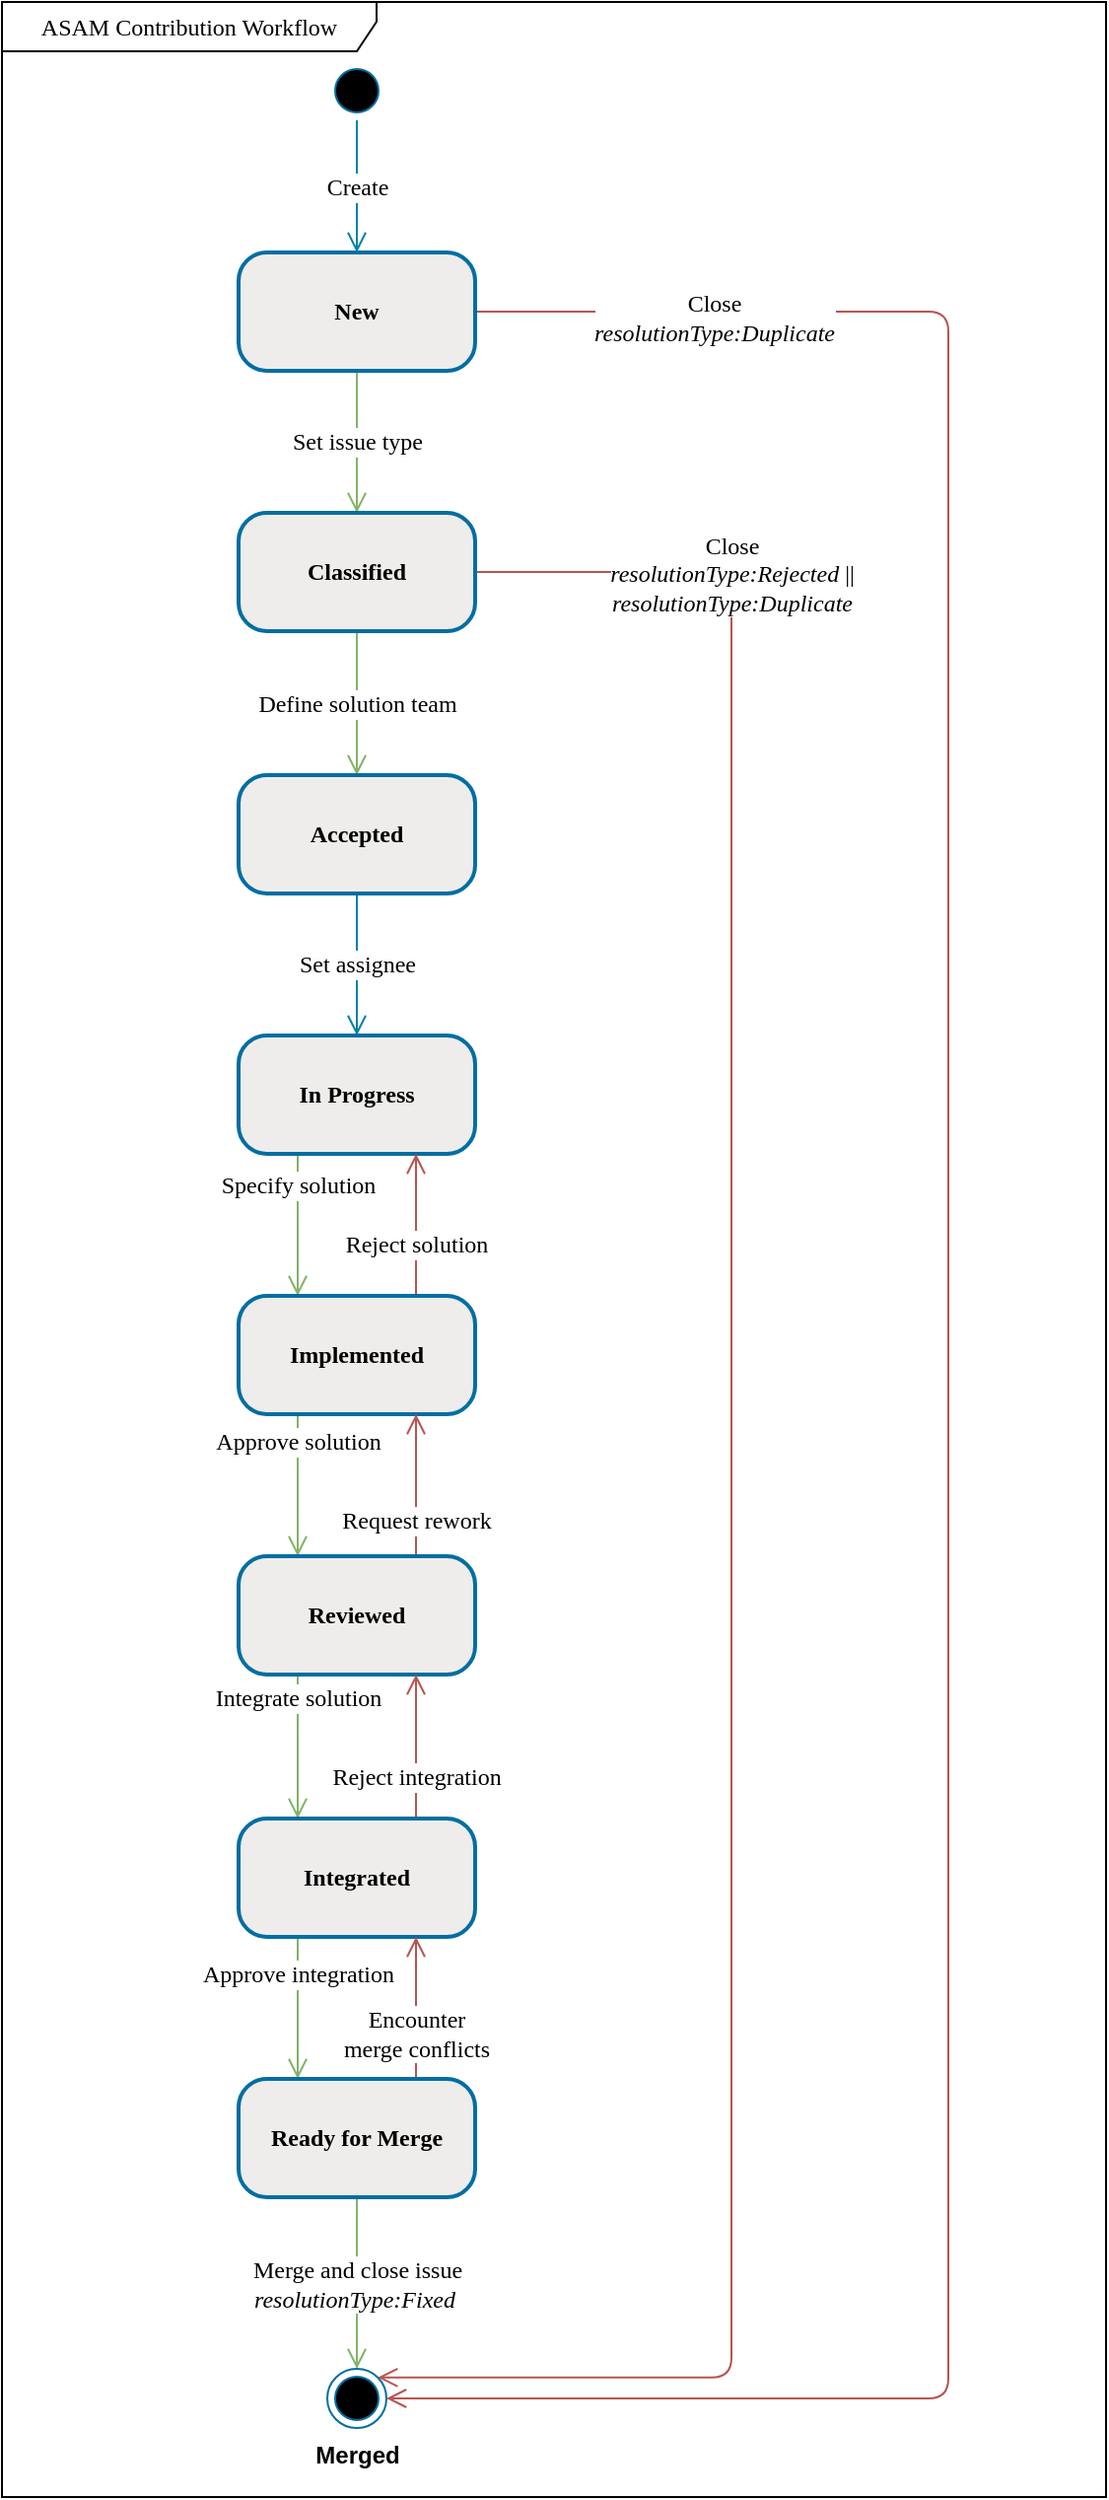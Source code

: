 <mxfile version="20.6.2" type="device" pages="10"><diagram name="StateDiagram" id="58cdce13-f638-feb5-8d6f-7d28b1aa9fa0"><mxGraphModel dx="1406" dy="938" grid="1" gridSize="10" guides="1" tooltips="1" connect="1" arrows="1" fold="1" page="1" pageScale="1" pageWidth="1100" pageHeight="850" background="none" math="0" shadow="0"><root><mxCell id="0"/><mxCell id="1" parent="0"/><mxCell id="2a3bc250acf0617d-8" value="ASAM Contribution Workflow" style="shape=umlFrame;whiteSpace=wrap;html=1;rounded=1;shadow=0;comic=0;labelBackgroundColor=none;strokeWidth=1;fontFamily=Verdana;fontSize=12;align=center;width=190;height=25;" parent="1" vertex="1"><mxGeometry x="120" y="40" width="560" height="1265" as="geometry"/></mxCell><mxCell id="382b91b5511bd0f7-1" value="" style="ellipse;html=1;shape=startState;fillColor=#000000;strokeColor=#006EA2;rounded=1;shadow=0;comic=0;labelBackgroundColor=none;fontFamily=Verdana;fontSize=12;fontColor=#000000;align=center;direction=south;" parent="1" vertex="1"><mxGeometry x="285" y="70" width="30" height="30" as="geometry"/></mxCell><mxCell id="FShB0zByhHcGSGh5sGeg-3" value="Set issue type" style="edgeStyle=orthogonalEdgeStyle;rounded=1;orthogonalLoop=1;jettySize=auto;html=1;endArrow=open;endFill=0;labelBackgroundColor=default;fontSize=12;fontFamily=Verdana;align=center;strokeColor=#82b366;endSize=8;fillColor=#d5e8d4;" edge="1" parent="1" source="382b91b5511bd0f7-6" target="FShB0zByhHcGSGh5sGeg-2"><mxGeometry relative="1" as="geometry"/></mxCell><mxCell id="FShB0zByhHcGSGh5sGeg-18" value="Close&lt;br&gt;&lt;i&gt;resolutionType:Duplicate&lt;/i&gt;" style="edgeStyle=orthogonalEdgeStyle;rounded=1;orthogonalLoop=1;jettySize=auto;html=1;exitX=1;exitY=0.5;exitDx=0;exitDy=0;entryX=1;entryY=0.5;entryDx=0;entryDy=0;strokeColor=#b85450;endArrow=open;endFill=0;fontSize=12;fontFamily=Verdana;endSize=8;fillColor=#f8cecc;" edge="1" parent="1" source="382b91b5511bd0f7-6" target="FShB0zByhHcGSGh5sGeg-16"><mxGeometry x="-0.848" y="-3" relative="1" as="geometry"><Array as="points"><mxPoint x="600" y="197"/><mxPoint x="600" y="1255"/></Array><mxPoint as="offset"/></mxGeometry></mxCell><mxCell id="382b91b5511bd0f7-6" value="New" style="rounded=1;whiteSpace=wrap;html=1;arcSize=24;fillColor=#EFEDEB;strokeColor=#006EA2;shadow=0;comic=0;labelBackgroundColor=none;fontFamily=Verdana;fontSize=12;fontColor=#000000;align=center;strokeWidth=2;fontStyle=1" parent="1" vertex="1"><mxGeometry x="240" y="167" width="120" height="60" as="geometry"/></mxCell><mxCell id="2a3bc250acf0617d-9" value="Create" style="edgeStyle=orthogonalEdgeStyle;html=1;labelBackgroundColor=default;endArrow=open;endSize=8;strokeColor=#0082A5;fontFamily=Verdana;fontSize=12;align=center;" parent="1" source="382b91b5511bd0f7-1" target="382b91b5511bd0f7-6" edge="1"><mxGeometry relative="1" as="geometry"/></mxCell><mxCell id="FShB0zByhHcGSGh5sGeg-5" value="Define solution team" style="edgeStyle=orthogonalEdgeStyle;rounded=1;orthogonalLoop=1;jettySize=auto;html=1;labelBackgroundColor=default;endArrow=open;fontSize=12;fontFamily=Verdana;align=center;strokeColor=#82b366;endSize=8;exitX=0.5;exitY=1;exitDx=0;exitDy=0;entryX=0.5;entryY=0;entryDx=0;entryDy=0;fillColor=#d5e8d4;" edge="1" parent="1" source="FShB0zByhHcGSGh5sGeg-2" target="FShB0zByhHcGSGh5sGeg-4"><mxGeometry relative="1" as="geometry"/></mxCell><mxCell id="FShB0zByhHcGSGh5sGeg-19" value="Close&lt;br&gt;&lt;i&gt;resolutionType:Rejected&lt;/i&gt; ||&lt;br&gt;&lt;i&gt;resolutionType:Duplicate&lt;/i&gt;" style="edgeStyle=orthogonalEdgeStyle;rounded=1;orthogonalLoop=1;jettySize=auto;html=1;exitX=1;exitY=0.5;exitDx=0;exitDy=0;entryX=1;entryY=0;entryDx=0;entryDy=0;strokeColor=#b85450;endArrow=open;endFill=0;fontSize=12;fontFamily=Verdana;endSize=8;fillColor=#f8cecc;" edge="1" parent="1" source="FShB0zByhHcGSGh5sGeg-2" target="FShB0zByhHcGSGh5sGeg-16"><mxGeometry x="-0.786" relative="1" as="geometry"><Array as="points"><mxPoint x="490" y="329"/><mxPoint x="490" y="1244"/></Array><mxPoint as="offset"/></mxGeometry></mxCell><mxCell id="FShB0zByhHcGSGh5sGeg-2" value="Classified" style="rounded=1;whiteSpace=wrap;html=1;arcSize=24;fillColor=#EFEDEB;strokeColor=#006EA2;shadow=0;comic=0;labelBackgroundColor=none;fontFamily=Verdana;fontSize=12;fontColor=#000000;align=center;strokeWidth=2;fontStyle=1" vertex="1" parent="1"><mxGeometry x="240" y="299" width="120" height="60" as="geometry"/></mxCell><mxCell id="FShB0zByhHcGSGh5sGeg-7" value="Set assignee" style="edgeStyle=orthogonalEdgeStyle;rounded=1;orthogonalLoop=1;jettySize=auto;html=1;labelBackgroundColor=default;endArrow=open;fontSize=12;fontFamily=Verdana;align=center;strokeColor=#0082A5;endSize=8;entryX=0.5;entryY=0;entryDx=0;entryDy=0;" edge="1" parent="1" source="FShB0zByhHcGSGh5sGeg-4" target="FShB0zByhHcGSGh5sGeg-6"><mxGeometry relative="1" as="geometry"/></mxCell><mxCell id="FShB0zByhHcGSGh5sGeg-4" value="Accepted" style="rounded=1;whiteSpace=wrap;html=1;arcSize=24;fillColor=#EFEDEB;strokeColor=#006EA2;shadow=0;comic=0;labelBackgroundColor=none;fontFamily=Verdana;fontSize=12;fontColor=#000000;align=center;strokeWidth=2;fontStyle=1" vertex="1" parent="1"><mxGeometry x="240" y="432" width="120" height="60" as="geometry"/></mxCell><mxCell id="FShB0zByhHcGSGh5sGeg-9" value="Specify solution" style="edgeStyle=orthogonalEdgeStyle;rounded=1;orthogonalLoop=1;jettySize=auto;html=1;labelBackgroundColor=default;endArrow=open;fontSize=12;fontFamily=Verdana;align=center;strokeColor=#82b366;endSize=8;exitX=0.25;exitY=1;exitDx=0;exitDy=0;entryX=0.25;entryY=0;entryDx=0;entryDy=0;fillColor=#d5e8d4;" edge="1" parent="1" source="FShB0zByhHcGSGh5sGeg-6" target="FShB0zByhHcGSGh5sGeg-8"><mxGeometry x="-0.556" relative="1" as="geometry"><Array as="points"><mxPoint x="270" y="640"/><mxPoint x="270" y="640"/></Array><mxPoint as="offset"/></mxGeometry></mxCell><mxCell id="FShB0zByhHcGSGh5sGeg-6" value="In Progress" style="rounded=1;whiteSpace=wrap;html=1;arcSize=24;fillColor=#EFEDEB;strokeColor=#006EA2;shadow=0;comic=0;labelBackgroundColor=none;fontFamily=Verdana;fontSize=12;fontColor=#000000;align=center;strokeWidth=2;fontStyle=1" vertex="1" parent="1"><mxGeometry x="240" y="564" width="120" height="60" as="geometry"/></mxCell><mxCell id="FShB0zByhHcGSGh5sGeg-11" value="Approve solution" style="edgeStyle=orthogonalEdgeStyle;rounded=1;orthogonalLoop=1;jettySize=auto;html=1;labelBackgroundColor=default;endArrow=open;fontSize=12;fontFamily=Verdana;align=center;strokeColor=#82b366;endSize=8;exitX=0.25;exitY=1;exitDx=0;exitDy=0;entryX=0.25;entryY=0;entryDx=0;entryDy=0;fillColor=#d5e8d4;" edge="1" parent="1" source="FShB0zByhHcGSGh5sGeg-8" target="FShB0zByhHcGSGh5sGeg-10"><mxGeometry x="-0.611" relative="1" as="geometry"><mxPoint as="offset"/></mxGeometry></mxCell><mxCell id="FShB0zByhHcGSGh5sGeg-22" value="Reject solution" style="edgeStyle=orthogonalEdgeStyle;rounded=1;orthogonalLoop=1;jettySize=auto;html=1;exitX=0.75;exitY=0;exitDx=0;exitDy=0;entryX=0.75;entryY=1;entryDx=0;entryDy=0;labelBackgroundColor=default;strokeColor=#b85450;endArrow=open;endFill=0;fontSize=12;fontFamily=Verdana;endSize=8;fillColor=#f8cecc;" edge="1" parent="1" source="FShB0zByhHcGSGh5sGeg-8" target="FShB0zByhHcGSGh5sGeg-6"><mxGeometry x="-0.278" relative="1" as="geometry"><Array as="points"><mxPoint x="330" y="670"/><mxPoint x="330" y="670"/></Array><mxPoint as="offset"/></mxGeometry></mxCell><mxCell id="FShB0zByhHcGSGh5sGeg-8" value="Implemented" style="whiteSpace=wrap;html=1;fontFamily=Verdana;fillColor=#EFEDEB;strokeColor=#006EA2;fontColor=#000000;rounded=1;arcSize=24;shadow=0;comic=0;labelBackgroundColor=none;strokeWidth=2;fontStyle=1" vertex="1" parent="1"><mxGeometry x="240" y="696" width="120" height="60" as="geometry"/></mxCell><mxCell id="FShB0zByhHcGSGh5sGeg-13" value="Integrate solution" style="edgeStyle=orthogonalEdgeStyle;rounded=1;orthogonalLoop=1;jettySize=auto;html=1;labelBackgroundColor=default;endArrow=open;fontSize=12;fontFamily=Verdana;align=center;strokeColor=#82b366;endSize=8;exitX=0.25;exitY=1;exitDx=0;exitDy=0;entryX=0.25;entryY=0;entryDx=0;entryDy=0;fillColor=#d5e8d4;" edge="1" parent="1" source="FShB0zByhHcGSGh5sGeg-10" target="FShB0zByhHcGSGh5sGeg-12"><mxGeometry x="-0.671" relative="1" as="geometry"><mxPoint as="offset"/></mxGeometry></mxCell><mxCell id="FShB0zByhHcGSGh5sGeg-23" value="Request rework" style="edgeStyle=orthogonalEdgeStyle;rounded=1;orthogonalLoop=1;jettySize=auto;html=1;exitX=0.75;exitY=0;exitDx=0;exitDy=0;entryX=0.75;entryY=1;entryDx=0;entryDy=0;labelBackgroundColor=default;strokeColor=#b85450;endArrow=open;endFill=0;fontSize=12;fontFamily=Verdana;endSize=8;fillColor=#f8cecc;" edge="1" parent="1" source="FShB0zByhHcGSGh5sGeg-10" target="FShB0zByhHcGSGh5sGeg-8"><mxGeometry x="-0.5" relative="1" as="geometry"><Array as="points"><mxPoint x="330" y="810"/><mxPoint x="330" y="810"/></Array><mxPoint as="offset"/></mxGeometry></mxCell><mxCell id="FShB0zByhHcGSGh5sGeg-10" value="Reviewed" style="whiteSpace=wrap;html=1;fontFamily=Verdana;fillColor=#EFEDEB;strokeColor=#006EA2;fontColor=#000000;rounded=1;arcSize=24;shadow=0;comic=0;labelBackgroundColor=none;strokeWidth=2;fontStyle=1" vertex="1" parent="1"><mxGeometry x="240" y="828" width="120" height="60" as="geometry"/></mxCell><mxCell id="FShB0zByhHcGSGh5sGeg-15" value="Approve integration" style="edgeStyle=orthogonalEdgeStyle;rounded=1;orthogonalLoop=1;jettySize=auto;html=1;labelBackgroundColor=default;endArrow=open;fontSize=12;fontFamily=Verdana;align=center;strokeColor=#82b366;endSize=8;exitX=0.25;exitY=1;exitDx=0;exitDy=0;entryX=0.25;entryY=0;entryDx=0;entryDy=0;fillColor=#d5e8d4;" edge="1" parent="1" source="FShB0zByhHcGSGh5sGeg-12" target="FShB0zByhHcGSGh5sGeg-14"><mxGeometry x="-0.472" relative="1" as="geometry"><Array as="points"><mxPoint x="270" y="1040"/><mxPoint x="270" y="1040"/></Array><mxPoint as="offset"/></mxGeometry></mxCell><mxCell id="FShB0zByhHcGSGh5sGeg-24" value="Reject integration" style="edgeStyle=orthogonalEdgeStyle;rounded=1;orthogonalLoop=1;jettySize=auto;html=1;exitX=0.75;exitY=0;exitDx=0;exitDy=0;entryX=0.75;entryY=1;entryDx=0;entryDy=0;labelBackgroundColor=default;strokeColor=#b85450;endArrow=open;endFill=0;fontSize=12;fontFamily=Verdana;endSize=8;fillColor=#f8cecc;" edge="1" parent="1" source="FShB0zByhHcGSGh5sGeg-12" target="FShB0zByhHcGSGh5sGeg-10"><mxGeometry x="-0.425" relative="1" as="geometry"><Array as="points"><mxPoint x="330" y="940"/><mxPoint x="330" y="940"/></Array><mxPoint as="offset"/></mxGeometry></mxCell><mxCell id="FShB0zByhHcGSGh5sGeg-12" value="Integrated" style="whiteSpace=wrap;html=1;fontFamily=Verdana;fillColor=#EFEDEB;strokeColor=#006EA2;fontColor=#000000;rounded=1;arcSize=24;shadow=0;comic=0;labelBackgroundColor=none;strokeWidth=2;fontStyle=1" vertex="1" parent="1"><mxGeometry x="240" y="961" width="120" height="60" as="geometry"/></mxCell><mxCell id="FShB0zByhHcGSGh5sGeg-17" value="Merge and close issue&lt;br&gt;&lt;i&gt;resolutionType:Fixed&lt;/i&gt;&amp;nbsp;" style="edgeStyle=orthogonalEdgeStyle;rounded=1;orthogonalLoop=1;jettySize=auto;html=1;labelBackgroundColor=default;endArrow=open;fontSize=12;fontFamily=Verdana;align=center;strokeColor=#82b366;endSize=8;fillColor=#d5e8d4;" edge="1" parent="1" source="FShB0zByhHcGSGh5sGeg-14" target="FShB0zByhHcGSGh5sGeg-16"><mxGeometry relative="1" as="geometry"/></mxCell><mxCell id="FShB0zByhHcGSGh5sGeg-25" value="Encounter&lt;br&gt;merge conflicts" style="edgeStyle=orthogonalEdgeStyle;rounded=1;orthogonalLoop=1;jettySize=auto;html=1;exitX=0.75;exitY=0;exitDx=0;exitDy=0;entryX=0.75;entryY=1;entryDx=0;entryDy=0;labelBackgroundColor=default;strokeColor=#b85450;endArrow=open;endFill=0;fontSize=12;fontFamily=Verdana;endSize=8;fillColor=#f8cecc;" edge="1" parent="1" source="FShB0zByhHcGSGh5sGeg-14" target="FShB0zByhHcGSGh5sGeg-12"><mxGeometry x="-0.361" relative="1" as="geometry"><mxPoint as="offset"/></mxGeometry></mxCell><mxCell id="FShB0zByhHcGSGh5sGeg-14" value="Ready for Merge" style="whiteSpace=wrap;html=1;fontFamily=Verdana;fillColor=#EFEDEB;strokeColor=#006EA2;fontColor=#000000;rounded=1;arcSize=24;shadow=0;comic=0;labelBackgroundColor=none;strokeWidth=2;fontStyle=1" vertex="1" parent="1"><mxGeometry x="240" y="1093" width="120" height="60" as="geometry"/></mxCell><mxCell id="FShB0zByhHcGSGh5sGeg-16" value="Merged" style="ellipse;html=1;shape=endState;fillColor=#000000;strokeColor=#006EA2;verticalAlign=top;labelPosition=center;verticalLabelPosition=bottom;align=center;fontStyle=1" vertex="1" parent="1"><mxGeometry x="285" y="1240" width="30" height="30" as="geometry"/></mxCell></root></mxGraphModel></diagram><diagram id="-EumowevOlGaFxuP0uI-" name="new"><mxGraphModel dx="1406" dy="938" grid="1" gridSize="10" guides="1" tooltips="1" connect="1" arrows="1" fold="1" page="1" pageScale="1" pageWidth="827" pageHeight="1169" math="0" shadow="0"><root><mxCell id="0"/><mxCell id="1" parent="0"/><mxCell id="z93lXuCK5vaGuXgxCy6q-1" value="New" style="rounded=1;whiteSpace=wrap;html=1;arcSize=24;fillColor=#EFEDEB;strokeColor=#006EA2;shadow=0;comic=0;labelBackgroundColor=none;fontFamily=Verdana;fontSize=12;fontColor=#000000;align=center;strokeWidth=2;fontStyle=1" vertex="1" parent="1"><mxGeometry x="240" y="167" width="120" height="60" as="geometry"/></mxCell></root></mxGraphModel></diagram><diagram id="TgpLHW0qhcCXFr-Bi36t" name="classified"><mxGraphModel dx="1406" dy="938" grid="1" gridSize="10" guides="1" tooltips="1" connect="1" arrows="1" fold="1" page="1" pageScale="1" pageWidth="827" pageHeight="1169" math="0" shadow="0"><root><mxCell id="0"/><mxCell id="1" parent="0"/><mxCell id="Y91fi6QTLWu208hC5N3Q-1" value="Classified" style="rounded=1;whiteSpace=wrap;html=1;arcSize=24;fillColor=#EFEDEB;strokeColor=#006EA2;shadow=0;comic=0;labelBackgroundColor=none;fontFamily=Verdana;fontSize=12;fontColor=#000000;align=center;strokeWidth=2;fontStyle=1" vertex="1" parent="1"><mxGeometry x="240" y="299" width="120" height="60" as="geometry"/></mxCell></root></mxGraphModel></diagram><diagram id="vKOQQSsFzKfMuCz3mP0N" name="accepted"><mxGraphModel dx="1406" dy="938" grid="1" gridSize="10" guides="1" tooltips="1" connect="1" arrows="1" fold="1" page="1" pageScale="1" pageWidth="827" pageHeight="1169" math="0" shadow="0"><root><mxCell id="0"/><mxCell id="1" parent="0"/><mxCell id="g8NEnJYjftwp-OuQCOxu-1" value="Accepted" style="rounded=1;whiteSpace=wrap;html=1;arcSize=24;fillColor=#EFEDEB;strokeColor=#006EA2;shadow=0;comic=0;labelBackgroundColor=none;fontFamily=Verdana;fontSize=12;fontColor=#000000;align=center;strokeWidth=2;fontStyle=1" vertex="1" parent="1"><mxGeometry x="240" y="432" width="120" height="60" as="geometry"/></mxCell></root></mxGraphModel></diagram><diagram id="CgbcD4EDcBguKHomdYFT" name="in_progress"><mxGraphModel dx="1406" dy="938" grid="1" gridSize="10" guides="1" tooltips="1" connect="1" arrows="1" fold="1" page="1" pageScale="1" pageWidth="827" pageHeight="1169" math="0" shadow="0"><root><mxCell id="0"/><mxCell id="1" parent="0"/><mxCell id="heFAcjX3i0FdMDeUsdQv-1" value="In Progress" style="rounded=1;whiteSpace=wrap;html=1;arcSize=24;fillColor=#EFEDEB;strokeColor=#006EA2;shadow=0;comic=0;labelBackgroundColor=none;fontFamily=Verdana;fontSize=12;fontColor=#000000;align=center;strokeWidth=2;fontStyle=1" vertex="1" parent="1"><mxGeometry x="240" y="564" width="120" height="60" as="geometry"/></mxCell></root></mxGraphModel></diagram><diagram id="LmSgj_ri7MglACQDEYkl" name="implemented"><mxGraphModel dx="1406" dy="938" grid="1" gridSize="10" guides="1" tooltips="1" connect="1" arrows="1" fold="1" page="1" pageScale="1" pageWidth="827" pageHeight="1169" math="0" shadow="0"><root><mxCell id="0"/><mxCell id="1" parent="0"/><mxCell id="YBL9cA1fmiz0ECgRjVlo-1" value="Implemented" style="whiteSpace=wrap;html=1;fontFamily=Verdana;fillColor=#EFEDEB;strokeColor=#006EA2;fontColor=#000000;rounded=1;arcSize=24;shadow=0;comic=0;labelBackgroundColor=none;strokeWidth=2;fontStyle=1" vertex="1" parent="1"><mxGeometry x="240" y="696" width="120" height="60" as="geometry"/></mxCell></root></mxGraphModel></diagram><diagram id="txrk5_Uu_BQdUpJI3snw" name="reviewed"><mxGraphModel dx="1406" dy="938" grid="1" gridSize="10" guides="1" tooltips="1" connect="1" arrows="1" fold="1" page="1" pageScale="1" pageWidth="827" pageHeight="1169" math="0" shadow="0"><root><mxCell id="0"/><mxCell id="1" parent="0"/><mxCell id="UTppvGN3YDguhy5N7Yop-1" value="Reviewed" style="whiteSpace=wrap;html=1;fontFamily=Verdana;fillColor=#EFEDEB;strokeColor=#006EA2;fontColor=#000000;rounded=1;arcSize=24;shadow=0;comic=0;labelBackgroundColor=none;strokeWidth=2;fontStyle=1" vertex="1" parent="1"><mxGeometry x="240" y="828" width="120" height="60" as="geometry"/></mxCell></root></mxGraphModel></diagram><diagram id="k602A1Dm5yHiuLMM-EQY" name="integrated"><mxGraphModel dx="1406" dy="938" grid="1" gridSize="10" guides="1" tooltips="1" connect="1" arrows="1" fold="1" page="1" pageScale="1" pageWidth="827" pageHeight="1169" math="0" shadow="0"><root><mxCell id="0"/><mxCell id="1" parent="0"/><mxCell id="0mKUw7X7gikRlyrhHKqy-1" value="Integrated" style="whiteSpace=wrap;html=1;fontFamily=Verdana;fillColor=#EFEDEB;strokeColor=#006EA2;fontColor=#000000;rounded=1;arcSize=24;shadow=0;comic=0;labelBackgroundColor=none;strokeWidth=2;fontStyle=1" vertex="1" parent="1"><mxGeometry x="240" y="961" width="120" height="60" as="geometry"/></mxCell></root></mxGraphModel></diagram><diagram id="tWp1Amkt-0WDE7ubDlBR" name="ready_for_merge"><mxGraphModel dx="1406" dy="938" grid="1" gridSize="10" guides="1" tooltips="1" connect="1" arrows="1" fold="1" page="1" pageScale="1" pageWidth="827" pageHeight="1169" math="0" shadow="0"><root><mxCell id="0"/><mxCell id="1" parent="0"/><mxCell id="xOnG6AlByMTDcYT51omr-1" value="Ready for Merge" style="whiteSpace=wrap;html=1;fontFamily=Verdana;fillColor=#EFEDEB;strokeColor=#006EA2;fontColor=#000000;rounded=1;arcSize=24;shadow=0;comic=0;labelBackgroundColor=none;strokeWidth=2;fontStyle=1" vertex="1" parent="1"><mxGeometry x="240" y="1093" width="120" height="60" as="geometry"/></mxCell></root></mxGraphModel></diagram><diagram id="Y0vNKpkZV2MdgLlE0j-9" name="merged"><mxGraphModel dx="1406" dy="-231" grid="1" gridSize="10" guides="1" tooltips="1" connect="1" arrows="1" fold="1" page="1" pageScale="1" pageWidth="827" pageHeight="1169" math="0" shadow="0"><root><mxCell id="0"/><mxCell id="1" parent="0"/><mxCell id="Rh1iZUHJKGsE28LesocX-1" value="Merged" style="ellipse;html=1;shape=endState;fillColor=#000000;strokeColor=#006EA2;verticalAlign=top;labelPosition=center;verticalLabelPosition=bottom;align=center;fontStyle=1" vertex="1" parent="1"><mxGeometry x="285" y="1240" width="30" height="30" as="geometry"/></mxCell></root></mxGraphModel></diagram></mxfile>